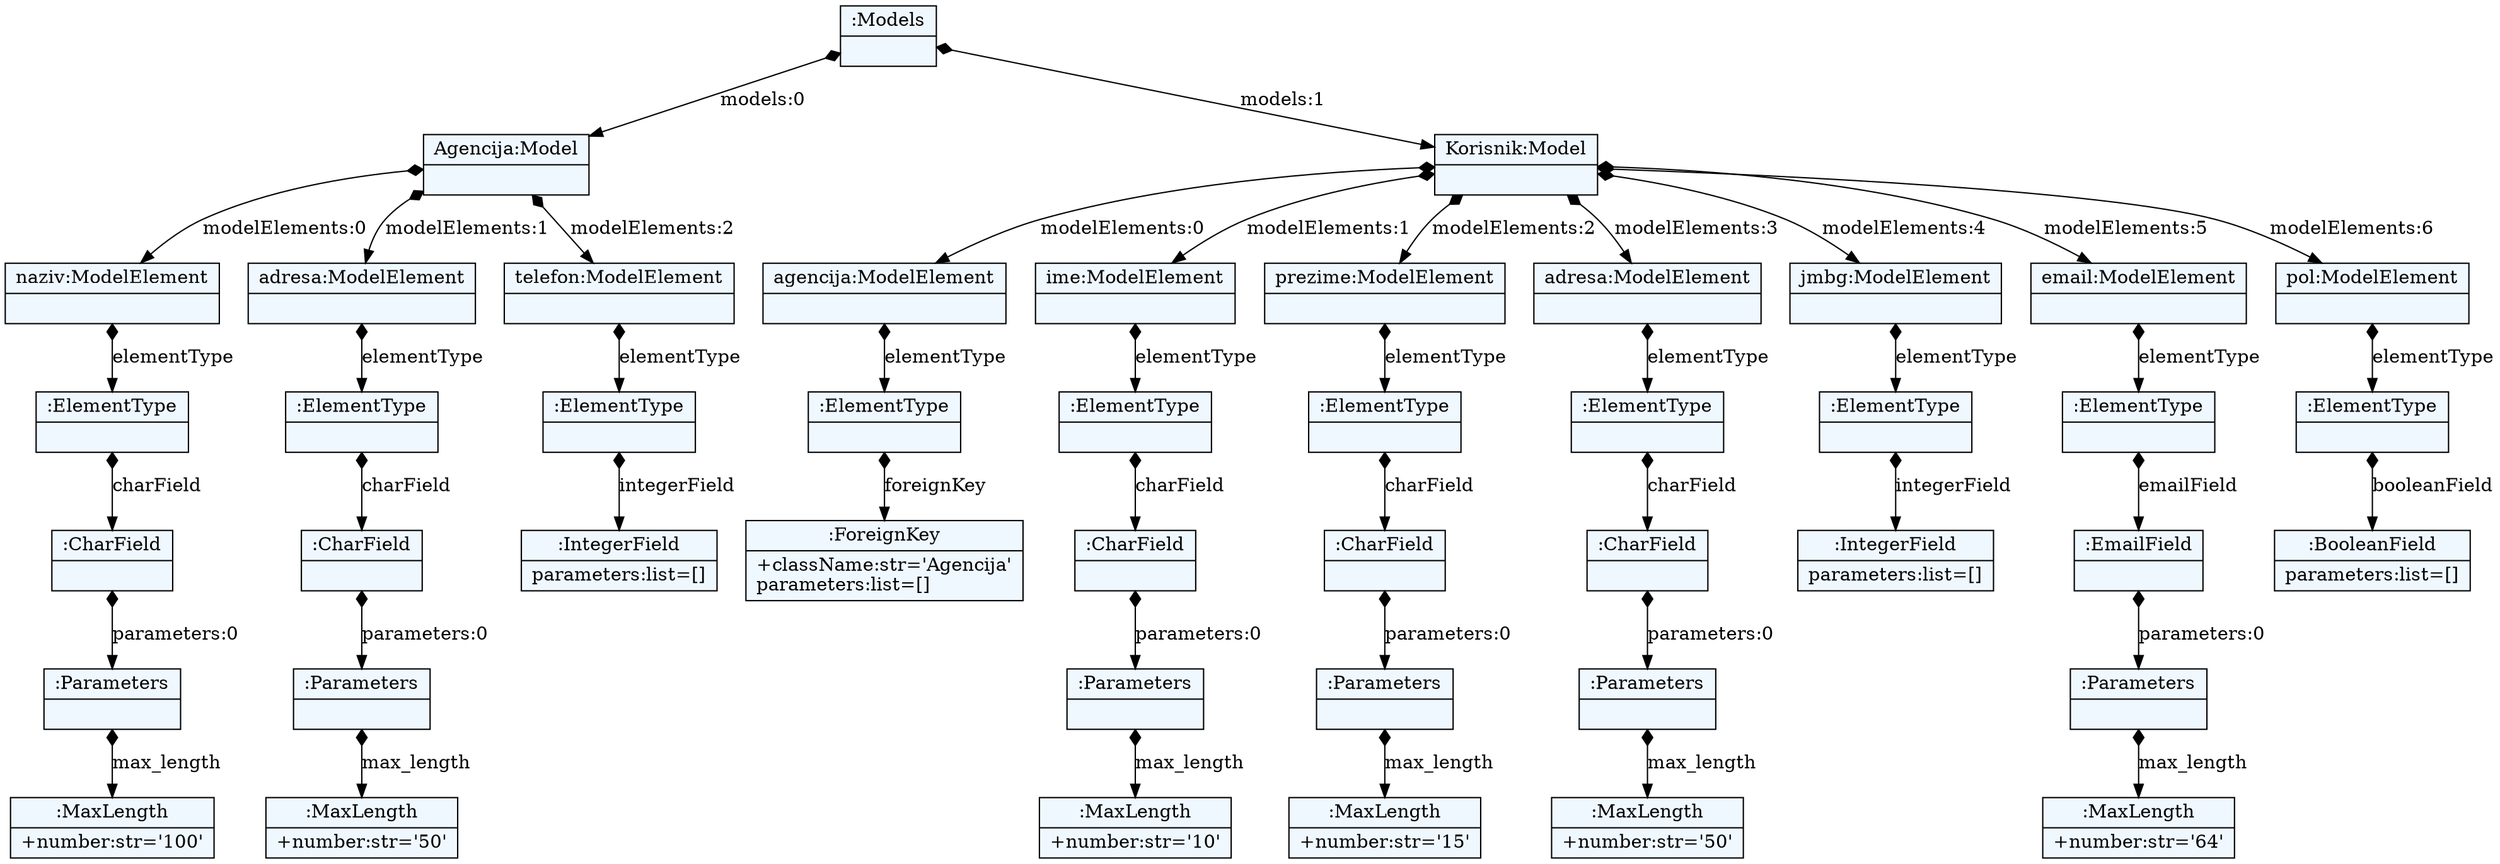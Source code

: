 
    digraph xtext {
    fontname = "Bitstream Vera Sans"
    fontsize = 8
    node[
        shape=record,
        style=filled,
        fillcolor=aliceblue
    ]
    nodesep = 0.3
    edge[dir=black,arrowtail=empty]


2284993162264 -> 2284993162488 [label="models:0" arrowtail=diamond dir=both]
2284993162488 -> 2284993151384 [label="modelElements:0" arrowtail=diamond dir=both]
2284993151384 -> 2284993151720 [label="elementType" arrowtail=diamond dir=both]
2284993151720 -> 2284993151832 [label="charField" arrowtail=diamond dir=both]
2284993151832 -> 2284993152056 [label="parameters:0" arrowtail=diamond dir=both]
2284993152056 -> 2284993152168 [label="max_length" arrowtail=diamond dir=both]
2284993152168[label="{:MaxLength|+number:str='100'\l}"]
2284993152056[label="{:Parameters|}"]
2284993151832[label="{:CharField|}"]
2284993151720[label="{:ElementType|}"]
2284993151384[label="{naziv:ModelElement|}"]
2284993162488 -> 2284983871696 [label="modelElements:1" arrowtail=diamond dir=both]
2284983871696 -> 2284993151776 [label="elementType" arrowtail=diamond dir=both]
2284993151776 -> 2284993151944 [label="charField" arrowtail=diamond dir=both]
2284993151944 -> 2284993152336 [label="parameters:0" arrowtail=diamond dir=both]
2284993152336 -> 2284993152392 [label="max_length" arrowtail=diamond dir=both]
2284993152392[label="{:MaxLength|+number:str='50'\l}"]
2284993152336[label="{:Parameters|}"]
2284993151944[label="{:CharField|}"]
2284993151776[label="{:ElementType|}"]
2284983871696[label="{adresa:ModelElement|}"]
2284993162488 -> 2284993151552 [label="modelElements:2" arrowtail=diamond dir=both]
2284993151552 -> 2284993152000 [label="elementType" arrowtail=diamond dir=both]
2284993152000 -> 2284993152224 [label="integerField" arrowtail=diamond dir=both]
2284993152224[label="{:IntegerField|parameters:list=[]\l}"]
2284993152000[label="{:ElementType|}"]
2284993151552[label="{telefon:ModelElement|}"]
2284993162488[label="{Agencija:Model|}"]
2284993162264 -> 2284993151216 [label="models:1" arrowtail=diamond dir=both]
2284993151216 -> 2284993151608 [label="modelElements:0" arrowtail=diamond dir=both]
2284993151608 -> 2284993152448 [label="elementType" arrowtail=diamond dir=both]
2284993152448 -> 2284993152616 [label="foreignKey" arrowtail=diamond dir=both]
2284993152616[label="{:ForeignKey|+className:str='Agencija'\lparameters:list=[]\l}"]
2284993152448[label="{:ElementType|}"]
2284993151608[label="{agencija:ModelElement|}"]
2284993151216 -> 2284993152112 [label="modelElements:1" arrowtail=diamond dir=both]
2284993152112 -> 2284993152560 [label="elementType" arrowtail=diamond dir=both]
2284993152560 -> 2284993152784 [label="charField" arrowtail=diamond dir=both]
2284993152784 -> 2284993152952 [label="parameters:0" arrowtail=diamond dir=both]
2284993152952 -> 2284993153064 [label="max_length" arrowtail=diamond dir=both]
2284993153064[label="{:MaxLength|+number:str='10'\l}"]
2284993152952[label="{:Parameters|}"]
2284993152784[label="{:CharField|}"]
2284993152560[label="{:ElementType|}"]
2284993152112[label="{ime:ModelElement|}"]
2284993151216 -> 2284993152280 [label="modelElements:2" arrowtail=diamond dir=both]
2284993152280 -> 2284993152728 [label="elementType" arrowtail=diamond dir=both]
2284993152728 -> 2284993152896 [label="charField" arrowtail=diamond dir=both]
2284993152896 -> 2284993153288 [label="parameters:0" arrowtail=diamond dir=both]
2284993153288 -> 2284993153344 [label="max_length" arrowtail=diamond dir=both]
2284993153344[label="{:MaxLength|+number:str='15'\l}"]
2284993153288[label="{:Parameters|}"]
2284993152896[label="{:CharField|}"]
2284993152728[label="{:ElementType|}"]
2284993152280[label="{prezime:ModelElement|}"]
2284993151216 -> 2284993152504 [label="modelElements:3" arrowtail=diamond dir=both]
2284993152504 -> 2284993153008 [label="elementType" arrowtail=diamond dir=both]
2284993153008 -> 2284993153176 [label="charField" arrowtail=diamond dir=both]
2284993153176 -> 2284993153568 [label="parameters:0" arrowtail=diamond dir=both]
2284993153568 -> 2284993153624 [label="max_length" arrowtail=diamond dir=both]
2284993153624[label="{:MaxLength|+number:str='50'\l}"]
2284993153568[label="{:Parameters|}"]
2284993153176[label="{:CharField|}"]
2284993153008[label="{:ElementType|}"]
2284993152504[label="{adresa:ModelElement|}"]
2284993151216 -> 2284993152672 [label="modelElements:4" arrowtail=diamond dir=both]
2284993152672 -> 2284993153232 [label="elementType" arrowtail=diamond dir=both]
2284993153232 -> 2284993153456 [label="integerField" arrowtail=diamond dir=both]
2284993153456[label="{:IntegerField|parameters:list=[]\l}"]
2284993153232[label="{:ElementType|}"]
2284993152672[label="{jmbg:ModelElement|}"]
2284993151216 -> 2284993152840 [label="modelElements:5" arrowtail=diamond dir=both]
2284993152840 -> 2284993153512 [label="elementType" arrowtail=diamond dir=both]
2284993153512 -> 2284993153736 [label="emailField" arrowtail=diamond dir=both]
2284993153736 -> 2284993153960 [label="parameters:0" arrowtail=diamond dir=both]
2284993153960 -> 2284993154072 [label="max_length" arrowtail=diamond dir=both]
2284993154072[label="{:MaxLength|+number:str='64'\l}"]
2284993153960[label="{:Parameters|}"]
2284993153736[label="{:EmailField|}"]
2284993153512[label="{:ElementType|}"]
2284993152840[label="{email:ModelElement|}"]
2284993151216 -> 2284993153120 [label="modelElements:6" arrowtail=diamond dir=both]
2284993153120 -> 2284993153848 [label="elementType" arrowtail=diamond dir=both]
2284993153848 -> 2284993153904 [label="booleanField" arrowtail=diamond dir=both]
2284993153904[label="{:BooleanField|parameters:list=[]\l}"]
2284993153848[label="{:ElementType|}"]
2284993153120[label="{pol:ModelElement|}"]
2284993151216[label="{Korisnik:Model|}"]
2284993162264[label="{:Models|}"]

}
